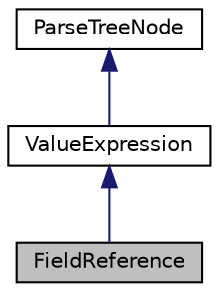 digraph "FieldReference"
{
  edge [fontname="Helvetica",fontsize="10",labelfontname="Helvetica",labelfontsize="10"];
  node [fontname="Helvetica",fontsize="10",shape=record];
  Node0 [label="FieldReference",height=0.2,width=0.4,color="black", fillcolor="grey75", style="filled", fontcolor="black"];
  Node1 -> Node0 [dir="back",color="midnightblue",fontsize="10",style="solid",fontname="Helvetica"];
  Node1 [label="ValueExpression",height=0.2,width=0.4,color="black", fillcolor="white", style="filled",URL="$classValueExpression.html"];
  Node2 -> Node1 [dir="back",color="midnightblue",fontsize="10",style="solid",fontname="Helvetica"];
  Node2 [label="ParseTreeNode",height=0.2,width=0.4,color="black", fillcolor="white", style="filled",URL="$classParseTreeNode.html"];
}
